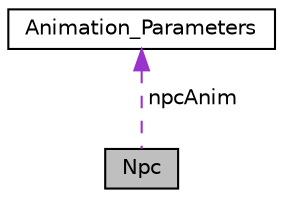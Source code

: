 digraph "Npc"
{
  edge [fontname="Helvetica",fontsize="10",labelfontname="Helvetica",labelfontsize="10"];
  node [fontname="Helvetica",fontsize="10",shape=record];
  Node5 [label="Npc",height=0.2,width=0.4,color="black", fillcolor="grey75", style="filled", fontcolor="black"];
  Node6 -> Node5 [dir="back",color="darkorchid3",fontsize="10",style="dashed",label=" npcAnim" ,fontname="Helvetica"];
  Node6 [label="Animation_Parameters",height=0.2,width=0.4,color="black", fillcolor="white", style="filled",URL="$struct_animation___parameters.html",tooltip="Struktura opisujaca animacje, z ktorej będzie tworzony obiekt klasy Animation. "];
}
